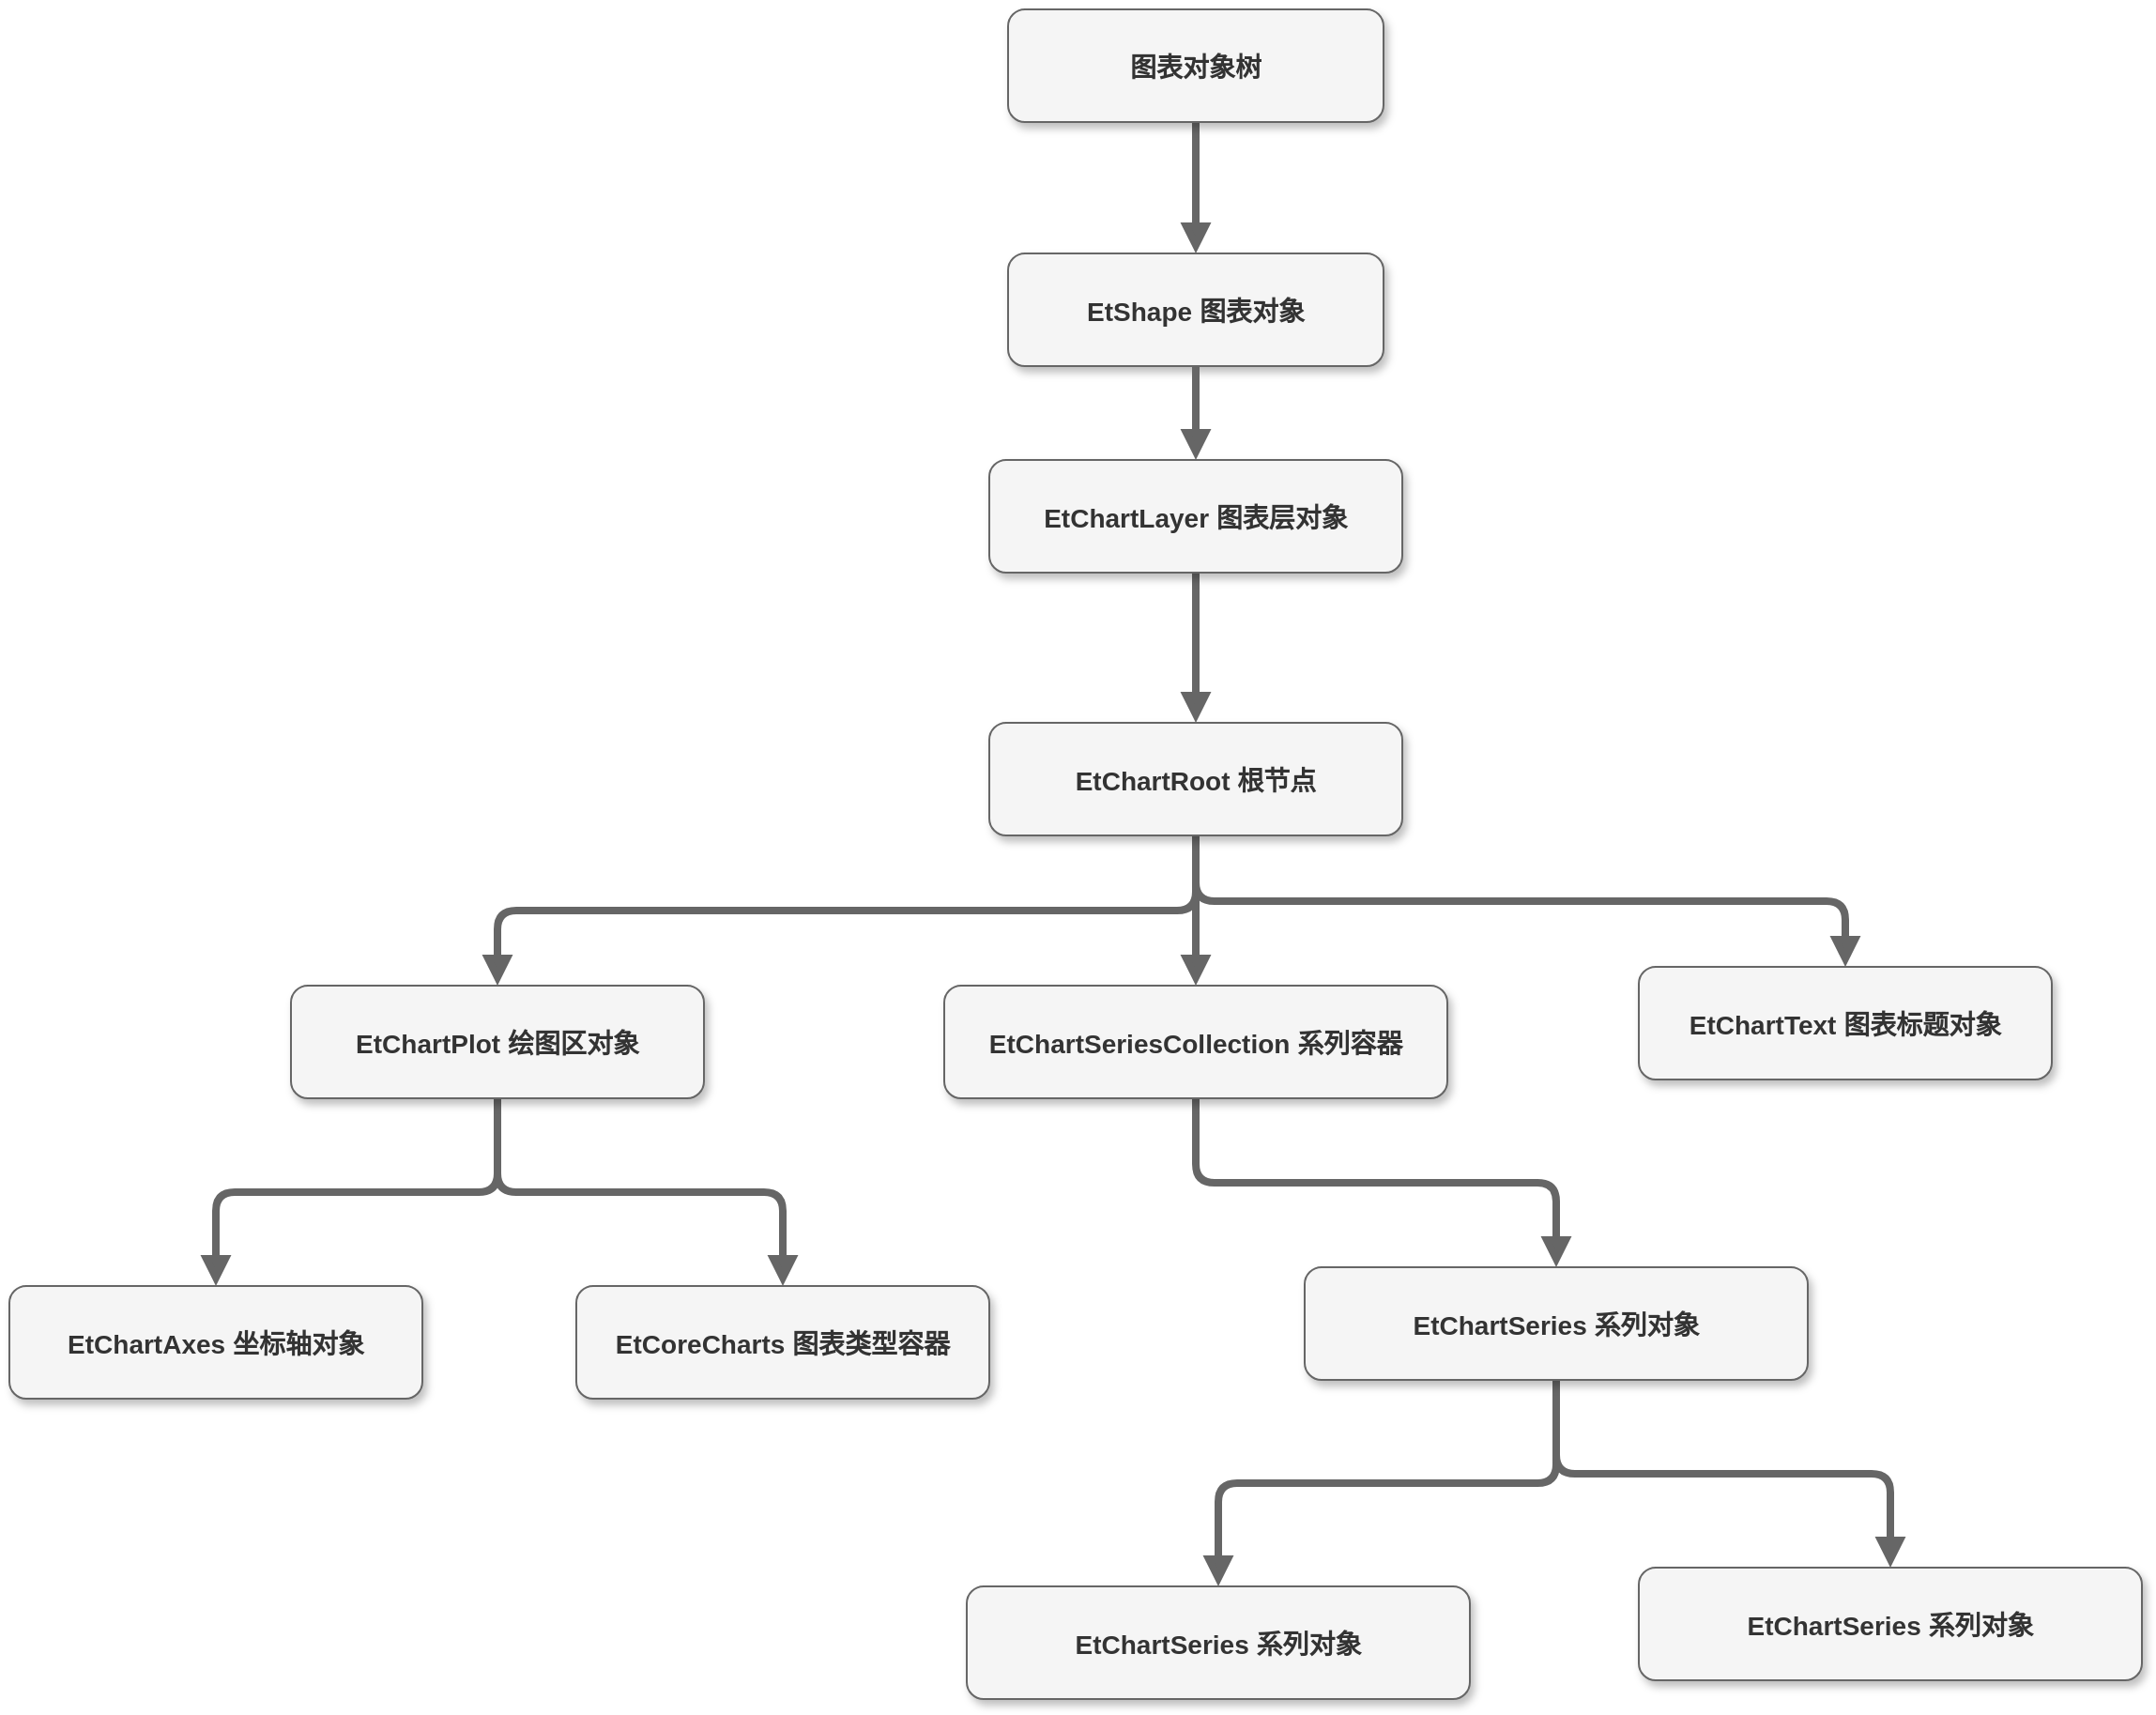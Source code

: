 <mxfile version="12.2.3" type="github" pages="1">
  <diagram name="Page-1" id="97916047-d0de-89f5-080d-49f4d83e522f">
    <mxGraphModel dx="1358" dy="921" grid="1" gridSize="10" guides="1" tooltips="1" connect="1" arrows="1" fold="1" page="1" pageScale="1.5" pageWidth="1169" pageHeight="827" background="#ffffff" math="0" shadow="0">
      <root>
        <mxCell id="0"/>
        <mxCell id="1" parent="0"/>
        <mxCell id="waPN-zL2iwQJFOT_Tszx-66" value="" style="edgeStyle=elbowEdgeStyle;orthogonalLoop=1;jettySize=auto;elbow=vertical;html=1;endArrow=block;endFill=1;strokeColor=#666666;strokeWidth=4;fillColor=#f5f5f5;" edge="1" parent="1" source="2" target="waPN-zL2iwQJFOT_Tszx-65">
          <mxGeometry relative="1" as="geometry"/>
        </mxCell>
        <mxCell id="2" value="图表对象树" style="rounded=1;fillColor=#f5f5f5;strokeColor=#666666;shadow=1;fontStyle=1;fontColor=#333333;fontSize=14;" parent="1" vertex="1">
          <mxGeometry x="672" y="50" width="200" height="60" as="geometry"/>
        </mxCell>
        <mxCell id="waPN-zL2iwQJFOT_Tszx-65" value="EtShape 图表对象" style="rounded=1;fillColor=#f5f5f5;strokeColor=#666666;shadow=1;fontStyle=1;fontColor=#333333;fontSize=14;" vertex="1" parent="1">
          <mxGeometry x="672" y="180" width="200" height="60" as="geometry"/>
        </mxCell>
        <mxCell id="waPN-zL2iwQJFOT_Tszx-68" value="" style="edgeStyle=elbowEdgeStyle;orthogonalLoop=1;jettySize=auto;elbow=vertical;html=1;endArrow=block;endFill=1;strokeColor=#666666;strokeWidth=4;fillColor=#f5f5f5;" edge="1" parent="1" source="3" target="waPN-zL2iwQJFOT_Tszx-67">
          <mxGeometry relative="1" as="geometry"/>
        </mxCell>
        <mxCell id="3" value="EtChartLayer 图表层对象" style="rounded=1;fillColor=#f5f5f5;strokeColor=#666666;shadow=1;fontStyle=1;fontColor=#333333;fontSize=14;" parent="1" vertex="1">
          <mxGeometry x="662" y="290" width="220" height="60" as="geometry"/>
        </mxCell>
        <mxCell id="waPN-zL2iwQJFOT_Tszx-70" value="" style="edgeStyle=elbowEdgeStyle;orthogonalLoop=1;jettySize=auto;elbow=vertical;html=1;endArrow=block;endFill=1;strokeColor=#666666;strokeWidth=4;fillColor=#f5f5f5;" edge="1" parent="1" source="waPN-zL2iwQJFOT_Tszx-67" target="waPN-zL2iwQJFOT_Tszx-69">
          <mxGeometry relative="1" as="geometry"/>
        </mxCell>
        <mxCell id="waPN-zL2iwQJFOT_Tszx-72" value="" style="edgeStyle=elbowEdgeStyle;orthogonalLoop=1;jettySize=auto;elbow=vertical;html=1;endArrow=block;endFill=1;strokeColor=#666666;strokeWidth=4;fillColor=#f5f5f5;" edge="1" parent="1" source="waPN-zL2iwQJFOT_Tszx-67" target="waPN-zL2iwQJFOT_Tszx-71">
          <mxGeometry relative="1" as="geometry"/>
        </mxCell>
        <mxCell id="waPN-zL2iwQJFOT_Tszx-74" value="" style="edgeStyle=elbowEdgeStyle;orthogonalLoop=1;jettySize=auto;elbow=vertical;html=1;endArrow=block;endFill=1;strokeColor=#666666;strokeWidth=4;fillColor=#f5f5f5;" edge="1" parent="1" source="waPN-zL2iwQJFOT_Tszx-67" target="waPN-zL2iwQJFOT_Tszx-73">
          <mxGeometry relative="1" as="geometry"/>
        </mxCell>
        <mxCell id="waPN-zL2iwQJFOT_Tszx-67" value="EtChartRoot 根节点" style="rounded=1;fillColor=#f5f5f5;strokeColor=#666666;shadow=1;fontStyle=1;fontColor=#333333;fontSize=14;" vertex="1" parent="1">
          <mxGeometry x="662" y="430" width="220" height="60" as="geometry"/>
        </mxCell>
        <mxCell id="waPN-zL2iwQJFOT_Tszx-73" value="EtChartText 图表标题对象" style="rounded=1;fillColor=#f5f5f5;strokeColor=#666666;shadow=1;fontStyle=1;fontColor=#333333;fontSize=14;" vertex="1" parent="1">
          <mxGeometry x="1008" y="560" width="220" height="60" as="geometry"/>
        </mxCell>
        <mxCell id="waPN-zL2iwQJFOT_Tszx-81" value="" style="edgeStyle=elbowEdgeStyle;orthogonalLoop=1;jettySize=auto;elbow=vertical;html=1;endArrow=block;endFill=1;strokeColor=#666666;strokeWidth=4;fillColor=#f5f5f5;" edge="1" parent="1" source="waPN-zL2iwQJFOT_Tszx-71" target="waPN-zL2iwQJFOT_Tszx-80">
          <mxGeometry relative="1" as="geometry"/>
        </mxCell>
        <mxCell id="waPN-zL2iwQJFOT_Tszx-71" value="EtChartSeriesCollection 系列容器" style="rounded=1;fillColor=#f5f5f5;strokeColor=#666666;shadow=1;fontStyle=1;fontColor=#333333;fontSize=14;" vertex="1" parent="1">
          <mxGeometry x="638" y="570" width="268" height="60" as="geometry"/>
        </mxCell>
        <mxCell id="waPN-zL2iwQJFOT_Tszx-83" value="" style="edgeStyle=elbowEdgeStyle;orthogonalLoop=1;jettySize=auto;elbow=vertical;html=1;endArrow=block;endFill=1;strokeColor=#666666;strokeWidth=4;fillColor=#f5f5f5;" edge="1" parent="1" source="waPN-zL2iwQJFOT_Tszx-80" target="waPN-zL2iwQJFOT_Tszx-82">
          <mxGeometry relative="1" as="geometry"/>
        </mxCell>
        <mxCell id="waPN-zL2iwQJFOT_Tszx-85" value="" style="edgeStyle=elbowEdgeStyle;orthogonalLoop=1;jettySize=auto;elbow=vertical;html=1;endArrow=block;endFill=1;strokeColor=#666666;strokeWidth=4;fillColor=#f5f5f5;" edge="1" parent="1" source="waPN-zL2iwQJFOT_Tszx-80" target="waPN-zL2iwQJFOT_Tszx-84">
          <mxGeometry relative="1" as="geometry"/>
        </mxCell>
        <mxCell id="waPN-zL2iwQJFOT_Tszx-80" value="EtChartSeries 系列对象" style="rounded=1;fillColor=#f5f5f5;strokeColor=#666666;shadow=1;fontStyle=1;fontColor=#333333;fontSize=14;" vertex="1" parent="1">
          <mxGeometry x="830" y="720" width="268" height="60" as="geometry"/>
        </mxCell>
        <mxCell id="waPN-zL2iwQJFOT_Tszx-84" value="EtChartSeries 系列对象" style="rounded=1;fillColor=#f5f5f5;strokeColor=#666666;shadow=1;fontStyle=1;fontColor=#333333;fontSize=14;" vertex="1" parent="1">
          <mxGeometry x="1008" y="880" width="268" height="60" as="geometry"/>
        </mxCell>
        <mxCell id="waPN-zL2iwQJFOT_Tszx-82" value="EtChartSeries 系列对象" style="rounded=1;fillColor=#f5f5f5;strokeColor=#666666;shadow=1;fontStyle=1;fontColor=#333333;fontSize=14;" vertex="1" parent="1">
          <mxGeometry x="650" y="890" width="268" height="60" as="geometry"/>
        </mxCell>
        <mxCell id="waPN-zL2iwQJFOT_Tszx-76" value="" style="edgeStyle=elbowEdgeStyle;orthogonalLoop=1;jettySize=auto;elbow=vertical;html=1;endArrow=block;endFill=1;strokeColor=#666666;strokeWidth=4;fillColor=#f5f5f5;" edge="1" parent="1" source="waPN-zL2iwQJFOT_Tszx-69" target="waPN-zL2iwQJFOT_Tszx-75">
          <mxGeometry relative="1" as="geometry"/>
        </mxCell>
        <mxCell id="waPN-zL2iwQJFOT_Tszx-79" value="" style="edgeStyle=elbowEdgeStyle;orthogonalLoop=1;jettySize=auto;elbow=vertical;html=1;endArrow=block;endFill=1;strokeColor=#666666;strokeWidth=4;fillColor=#f5f5f5;" edge="1" parent="1" source="waPN-zL2iwQJFOT_Tszx-69" target="waPN-zL2iwQJFOT_Tszx-78">
          <mxGeometry relative="1" as="geometry"/>
        </mxCell>
        <mxCell id="waPN-zL2iwQJFOT_Tszx-69" value="EtChartPlot 绘图区对象" style="rounded=1;fillColor=#f5f5f5;strokeColor=#666666;shadow=1;fontStyle=1;fontColor=#333333;fontSize=14;" vertex="1" parent="1">
          <mxGeometry x="290" y="570" width="220" height="60" as="geometry"/>
        </mxCell>
        <mxCell id="waPN-zL2iwQJFOT_Tszx-78" value="EtCoreCharts 图表类型容器" style="rounded=1;fillColor=#f5f5f5;strokeColor=#666666;shadow=1;fontStyle=1;fontColor=#333333;fontSize=14;" vertex="1" parent="1">
          <mxGeometry x="442" y="730" width="220" height="60" as="geometry"/>
        </mxCell>
        <mxCell id="waPN-zL2iwQJFOT_Tszx-75" value="EtChartAxes 坐标轴对象" style="rounded=1;fillColor=#f5f5f5;strokeColor=#666666;shadow=1;fontStyle=1;fontColor=#333333;fontSize=14;" vertex="1" parent="1">
          <mxGeometry x="140" y="730" width="220" height="60" as="geometry"/>
        </mxCell>
        <mxCell id="29" value="" style="edgeStyle=elbowEdgeStyle;elbow=vertical;strokeWidth=4;endArrow=block;endFill=1;fontStyle=1;strokeColor=#666666;fillColor=#f5f5f5;exitX=0.5;exitY=1;exitDx=0;exitDy=0;" parent="1" source="waPN-zL2iwQJFOT_Tszx-65" target="3" edge="1">
          <mxGeometry x="22" y="165.5" width="100" height="100" as="geometry">
            <mxPoint x="22" y="265.5" as="sourcePoint"/>
            <mxPoint x="122" y="165.5" as="targetPoint"/>
          </mxGeometry>
        </mxCell>
      </root>
    </mxGraphModel>
  </diagram>
</mxfile>
